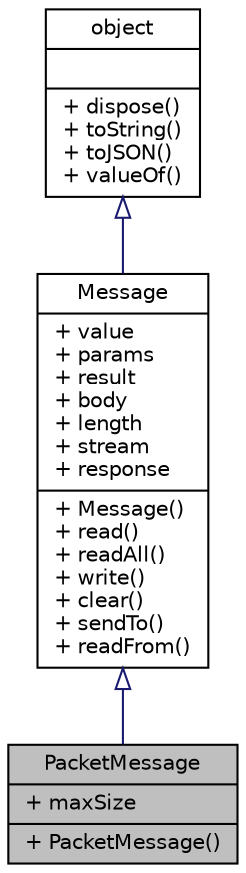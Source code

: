 digraph "PacketMessage"
{
  edge [fontname="Helvetica",fontsize="10",labelfontname="Helvetica",labelfontsize="10"];
  node [fontname="Helvetica",fontsize="10",shape=record];
  Node1 [label="{PacketMessage\n|+ maxSize\l|+ PacketMessage()\l}",height=0.2,width=0.4,color="black", fillcolor="grey75", style="filled", fontcolor="black"];
  Node2 -> Node1 [dir="back",color="midnightblue",fontsize="10",style="solid",arrowtail="onormal",fontname="Helvetica"];
  Node2 [label="{Message\n|+ value\l+ params\l+ result\l+ body\l+ length\l+ stream\l+ response\l|+ Message()\l+ read()\l+ readAll()\l+ write()\l+ clear()\l+ sendTo()\l+ readFrom()\l}",height=0.2,width=0.4,color="black", fillcolor="white", style="filled",URL="$d6/db7/interfaceMessage.html",tooltip="基础消息对象 "];
  Node3 -> Node2 [dir="back",color="midnightblue",fontsize="10",style="solid",arrowtail="onormal",fontname="Helvetica"];
  Node3 [label="{object\n||+ dispose()\l+ toString()\l+ toJSON()\l+ valueOf()\l}",height=0.2,width=0.4,color="black", fillcolor="white", style="filled",URL="$db/d38/interfaceobject.html",tooltip="基础对象，所有对象均继承于此 "];
}
